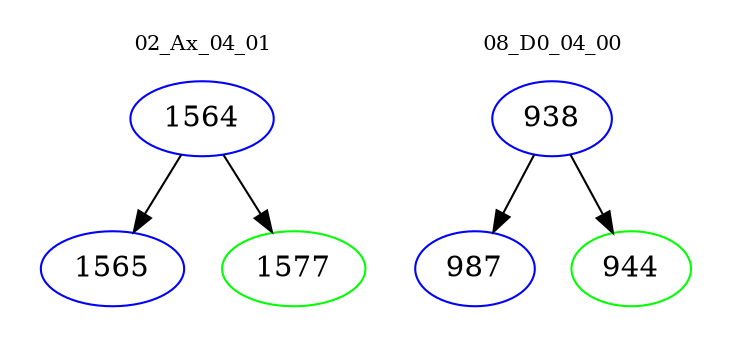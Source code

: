 digraph{
subgraph cluster_0 {
color = white
label = "02_Ax_04_01";
fontsize=10;
T0_1564 [label="1564", color="blue"]
T0_1564 -> T0_1565 [color="black"]
T0_1565 [label="1565", color="blue"]
T0_1564 -> T0_1577 [color="black"]
T0_1577 [label="1577", color="green"]
}
subgraph cluster_1 {
color = white
label = "08_D0_04_00";
fontsize=10;
T1_938 [label="938", color="blue"]
T1_938 -> T1_987 [color="black"]
T1_987 [label="987", color="blue"]
T1_938 -> T1_944 [color="black"]
T1_944 [label="944", color="green"]
}
}

